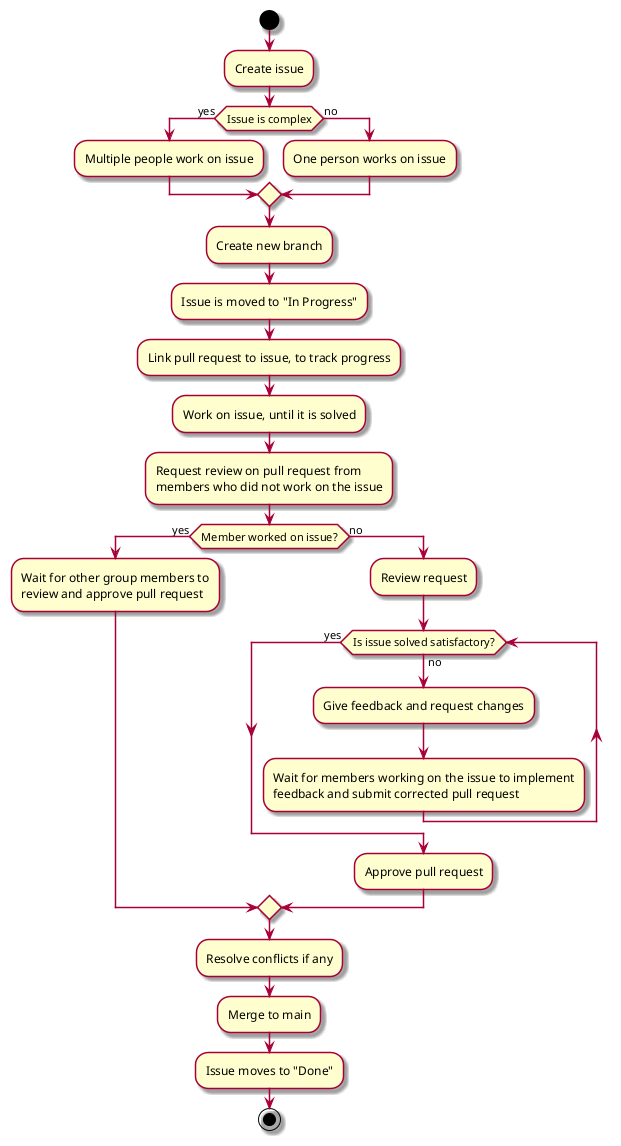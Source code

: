 @startuml team_work_flow
skin rose
start
:Create issue;

if (Issue is complex) then (yes)
    :Multiple people work on issue;
else (no)
    :One person works on issue;
endif
:Create new branch;

:Issue is moved to "In Progress";
:Link pull request to issue, to track progress;
:Work on issue, until it is solved;
:Request review on pull request from
members who did not work on the issue;

if (Member worked on issue?) then (yes)
    :Wait for other group members to 
    review and approve pull request;
else (no)
    :Review request;
    while (Is issue solved satisfactory?) is (no)
        :Give feedback and request changes;
        :Wait for members working on the issue to implement 
        feedback and submit corrected pull request;
    endwhile (yes)
    :Approve pull request;
endif
:Resolve conflicts if any;
:Merge to main;
:Issue moves to "Done";
stop
@enduml
